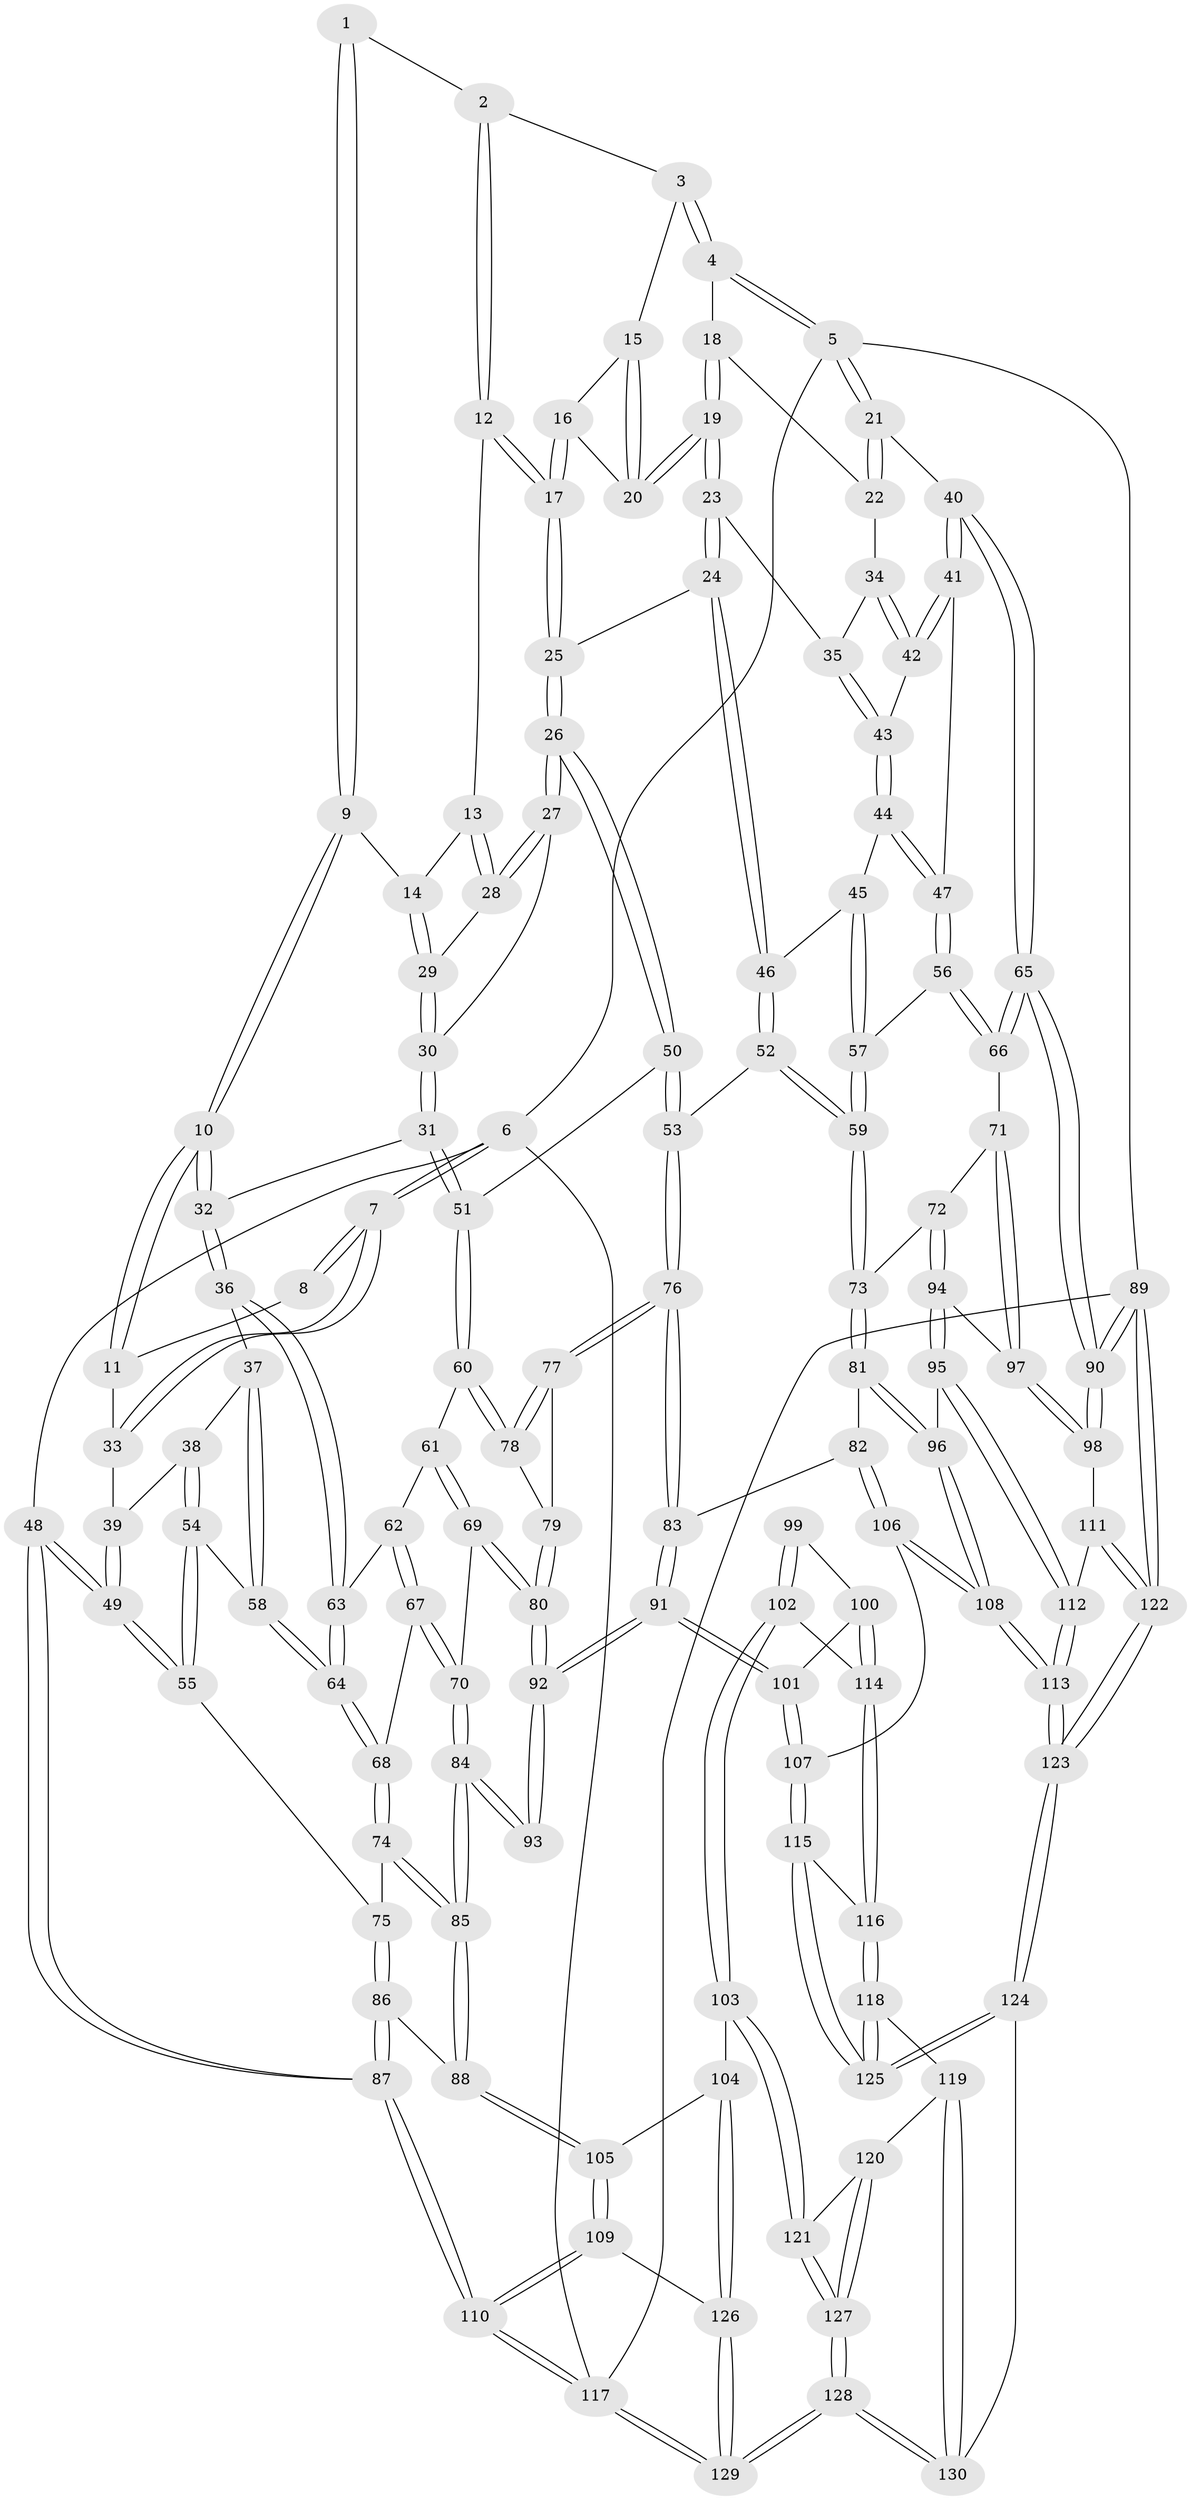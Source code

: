 // coarse degree distribution, {4: 0.38461538461538464, 8: 0.015384615384615385, 3: 0.07692307692307693, 2: 0.046153846153846156, 5: 0.36923076923076925, 6: 0.09230769230769231, 7: 0.015384615384615385}
// Generated by graph-tools (version 1.1) at 2025/21/03/04/25 18:21:39]
// undirected, 130 vertices, 322 edges
graph export_dot {
graph [start="1"]
  node [color=gray90,style=filled];
  1 [pos="+0.41317585733803486+0"];
  2 [pos="+0.7112560993549055+0"];
  3 [pos="+0.7833541923890216+0"];
  4 [pos="+0.8847606878677153+0"];
  5 [pos="+1+0"];
  6 [pos="+0+0"];
  7 [pos="+0+0"];
  8 [pos="+0.24101997891181845+0"];
  9 [pos="+0.41911911773931515+0.005524072738652383"];
  10 [pos="+0.26524820661059423+0.11115370272571522"];
  11 [pos="+0.22167345633694588+0.06742360788940056"];
  12 [pos="+0.6491361167134223+0"];
  13 [pos="+0.5273105835150494+0.07409982364811428"];
  14 [pos="+0.4510965058127799+0.061039843099278505"];
  15 [pos="+0.753559580078706+0.02407047754239979"];
  16 [pos="+0.7296507307527774+0.08973654910391328"];
  17 [pos="+0.6613202095644516+0.09377399012382329"];
  18 [pos="+0.8799736274798763+0"];
  19 [pos="+0.8152472025269786+0.1514810035209985"];
  20 [pos="+0.7573227809071096+0.0980669964792437"];
  21 [pos="+1+0.07526459274601988"];
  22 [pos="+0.9561700103182816+0.12386510218192279"];
  23 [pos="+0.8151096637569173+0.15907264451709474"];
  24 [pos="+0.7827936163454348+0.19054332119262343"];
  25 [pos="+0.6487973527627273+0.1546112391744345"];
  26 [pos="+0.6093553932082064+0.18313877084335023"];
  27 [pos="+0.5945265632814359+0.17410897980503504"];
  28 [pos="+0.5776584826423293+0.15287975644502488"];
  29 [pos="+0.43652386873880056+0.1289915465534724"];
  30 [pos="+0.41794449067050493+0.186189246301767"];
  31 [pos="+0.40859720574534936+0.19839220219277556"];
  32 [pos="+0.2899702843334422+0.20694419364435665"];
  33 [pos="+0.10343249481679528+0.09262802257372482"];
  34 [pos="+0.9442355180162036+0.14719795890374338"];
  35 [pos="+0.8153978796533282+0.15915986809572844"];
  36 [pos="+0.27705107806162305+0.22617697746796292"];
  37 [pos="+0.20229355588621836+0.2264493200576444"];
  38 [pos="+0.16356569379624608+0.21990089553474046"];
  39 [pos="+0.07929331146754007+0.1745047557842646"];
  40 [pos="+1+0.30212609656488804"];
  41 [pos="+1+0.29068208895284986"];
  42 [pos="+0.9599538712687194+0.20710612993244218"];
  43 [pos="+0.897958940105179+0.22732461585762787"];
  44 [pos="+0.8960772772891229+0.23891435942819014"];
  45 [pos="+0.8649371173367307+0.2731992408840855"];
  46 [pos="+0.780274376214947+0.233757992495262"];
  47 [pos="+0.9529810230280447+0.33172257683732403"];
  48 [pos="+0+0.32623185943256644"];
  49 [pos="+0+0.32551106586953593"];
  50 [pos="+0.5914617524893113+0.3368563431927973"];
  51 [pos="+0.5110850740137511+0.35015503251375996"];
  52 [pos="+0.7186775690697709+0.3895446532802405"];
  53 [pos="+0.6375446358530055+0.363756984835827"];
  54 [pos="+0.07645018313817302+0.36165921779659216"];
  55 [pos="+0+0.3575150443167452"];
  56 [pos="+0.8959529849960648+0.36902159128111084"];
  57 [pos="+0.8901964150792749+0.3692286823161891"];
  58 [pos="+0.10887951878342937+0.3692109359326122"];
  59 [pos="+0.7480988034808472+0.4203418938035347"];
  60 [pos="+0.4895485263552827+0.37027684585168624"];
  61 [pos="+0.33853258314937784+0.3694128933157294"];
  62 [pos="+0.30193805403395735+0.3568621901520662"];
  63 [pos="+0.27730345230744147+0.3415970785649004"];
  64 [pos="+0.19349779638620698+0.402014945212081"];
  65 [pos="+1+0.5601356914344024"];
  66 [pos="+1+0.5608793969616725"];
  67 [pos="+0.3095155621983933+0.4931829406640055"];
  68 [pos="+0.1959581292621111+0.457588072301342"];
  69 [pos="+0.373870315139624+0.5275217846342796"];
  70 [pos="+0.34599147982616457+0.5329929421780432"];
  71 [pos="+0.9918138979976125+0.5729526322811215"];
  72 [pos="+0.830417395898573+0.5539873062452871"];
  73 [pos="+0.7571887512545892+0.48267881888365566"];
  74 [pos="+0.18784737964168072+0.4859789185271172"];
  75 [pos="+0.06271163810246354+0.4997708753626027"];
  76 [pos="+0.5542380417645897+0.5649941516252563"];
  77 [pos="+0.5412373269827794+0.545349049586167"];
  78 [pos="+0.4779709266946243+0.42057109080211236"];
  79 [pos="+0.4130525403924388+0.5045388467036971"];
  80 [pos="+0.38912128727307227+0.5294224325426276"];
  81 [pos="+0.6222867837234107+0.6245408595337932"];
  82 [pos="+0.6199340274554215+0.6252318502013906"];
  83 [pos="+0.5641249167696438+0.6141071229493645"];
  84 [pos="+0.24674582994250674+0.6224324117779003"];
  85 [pos="+0.20190994530675438+0.6268639400464087"];
  86 [pos="+0.06935247046651014+0.5514708989557038"];
  87 [pos="+0+0.6842814083579819"];
  88 [pos="+0.17300757813752426+0.6518603079665949"];
  89 [pos="+1+1"];
  90 [pos="+1+1"];
  91 [pos="+0.478237108788729+0.6529001461683743"];
  92 [pos="+0.47068405331988433+0.6477938688037326"];
  93 [pos="+0.30535565377354923+0.6584393371066343"];
  94 [pos="+0.7939901168070429+0.7159382698082247"];
  95 [pos="+0.7892058302389262+0.7212651883943795"];
  96 [pos="+0.779081715444544+0.721288888099461"];
  97 [pos="+0.9210570671989411+0.705524330314263"];
  98 [pos="+0.9704213176609358+0.8133231389455658"];
  99 [pos="+0.3078779567251783+0.6644535067478952"];
  100 [pos="+0.4246159766672762+0.758760199082351"];
  101 [pos="+0.472917440093549+0.682135597247787"];
  102 [pos="+0.34217257973135673+0.8180741300741847"];
  103 [pos="+0.2643343134076312+0.8496352325241872"];
  104 [pos="+0.23034889787345925+0.8460837734017522"];
  105 [pos="+0.15784307884523152+0.6800550383643593"];
  106 [pos="+0.6260193698209915+0.8237140859012999"];
  107 [pos="+0.5947888701775842+0.828660722548468"];
  108 [pos="+0.6359437553453209+0.8277423466071849"];
  109 [pos="+0+0.7626061337986793"];
  110 [pos="+0+0.7601004103352595"];
  111 [pos="+0.8373686690272794+0.8361815345992953"];
  112 [pos="+0.8333820443260983+0.8349500782688472"];
  113 [pos="+0.7165304714248271+0.9302174495785346"];
  114 [pos="+0.3998078847000065+0.813752901620657"];
  115 [pos="+0.5365871029665216+0.8662213451920926"];
  116 [pos="+0.45087638099951555+0.8666453620764635"];
  117 [pos="+0+1"];
  118 [pos="+0.44375361557176957+0.9003560398536736"];
  119 [pos="+0.427467070788679+0.9380534941607012"];
  120 [pos="+0.4098661098245201+0.9422182445678846"];
  121 [pos="+0.3117411771692648+0.9388331121025869"];
  122 [pos="+1+1"];
  123 [pos="+0.715949915222325+1"];
  124 [pos="+0.6289981391429389+1"];
  125 [pos="+0.5781321021256767+1"];
  126 [pos="+0.15715953478240974+0.9179503771338223"];
  127 [pos="+0.3199557249931376+1"];
  128 [pos="+0.3010850088030228+1"];
  129 [pos="+0.08056909616691076+1"];
  130 [pos="+0.46380380903484947+1"];
  1 -- 2;
  1 -- 9;
  1 -- 9;
  2 -- 3;
  2 -- 12;
  2 -- 12;
  3 -- 4;
  3 -- 4;
  3 -- 15;
  4 -- 5;
  4 -- 5;
  4 -- 18;
  5 -- 6;
  5 -- 21;
  5 -- 21;
  5 -- 89;
  6 -- 7;
  6 -- 7;
  6 -- 48;
  6 -- 117;
  7 -- 8;
  7 -- 8;
  7 -- 33;
  7 -- 33;
  8 -- 11;
  9 -- 10;
  9 -- 10;
  9 -- 14;
  10 -- 11;
  10 -- 11;
  10 -- 32;
  10 -- 32;
  11 -- 33;
  12 -- 13;
  12 -- 17;
  12 -- 17;
  13 -- 14;
  13 -- 28;
  13 -- 28;
  14 -- 29;
  14 -- 29;
  15 -- 16;
  15 -- 20;
  15 -- 20;
  16 -- 17;
  16 -- 17;
  16 -- 20;
  17 -- 25;
  17 -- 25;
  18 -- 19;
  18 -- 19;
  18 -- 22;
  19 -- 20;
  19 -- 20;
  19 -- 23;
  19 -- 23;
  21 -- 22;
  21 -- 22;
  21 -- 40;
  22 -- 34;
  23 -- 24;
  23 -- 24;
  23 -- 35;
  24 -- 25;
  24 -- 46;
  24 -- 46;
  25 -- 26;
  25 -- 26;
  26 -- 27;
  26 -- 27;
  26 -- 50;
  26 -- 50;
  27 -- 28;
  27 -- 28;
  27 -- 30;
  28 -- 29;
  29 -- 30;
  29 -- 30;
  30 -- 31;
  30 -- 31;
  31 -- 32;
  31 -- 51;
  31 -- 51;
  32 -- 36;
  32 -- 36;
  33 -- 39;
  34 -- 35;
  34 -- 42;
  34 -- 42;
  35 -- 43;
  35 -- 43;
  36 -- 37;
  36 -- 63;
  36 -- 63;
  37 -- 38;
  37 -- 58;
  37 -- 58;
  38 -- 39;
  38 -- 54;
  38 -- 54;
  39 -- 49;
  39 -- 49;
  40 -- 41;
  40 -- 41;
  40 -- 65;
  40 -- 65;
  41 -- 42;
  41 -- 42;
  41 -- 47;
  42 -- 43;
  43 -- 44;
  43 -- 44;
  44 -- 45;
  44 -- 47;
  44 -- 47;
  45 -- 46;
  45 -- 57;
  45 -- 57;
  46 -- 52;
  46 -- 52;
  47 -- 56;
  47 -- 56;
  48 -- 49;
  48 -- 49;
  48 -- 87;
  48 -- 87;
  49 -- 55;
  49 -- 55;
  50 -- 51;
  50 -- 53;
  50 -- 53;
  51 -- 60;
  51 -- 60;
  52 -- 53;
  52 -- 59;
  52 -- 59;
  53 -- 76;
  53 -- 76;
  54 -- 55;
  54 -- 55;
  54 -- 58;
  55 -- 75;
  56 -- 57;
  56 -- 66;
  56 -- 66;
  57 -- 59;
  57 -- 59;
  58 -- 64;
  58 -- 64;
  59 -- 73;
  59 -- 73;
  60 -- 61;
  60 -- 78;
  60 -- 78;
  61 -- 62;
  61 -- 69;
  61 -- 69;
  62 -- 63;
  62 -- 67;
  62 -- 67;
  63 -- 64;
  63 -- 64;
  64 -- 68;
  64 -- 68;
  65 -- 66;
  65 -- 66;
  65 -- 90;
  65 -- 90;
  66 -- 71;
  67 -- 68;
  67 -- 70;
  67 -- 70;
  68 -- 74;
  68 -- 74;
  69 -- 70;
  69 -- 80;
  69 -- 80;
  70 -- 84;
  70 -- 84;
  71 -- 72;
  71 -- 97;
  71 -- 97;
  72 -- 73;
  72 -- 94;
  72 -- 94;
  73 -- 81;
  73 -- 81;
  74 -- 75;
  74 -- 85;
  74 -- 85;
  75 -- 86;
  75 -- 86;
  76 -- 77;
  76 -- 77;
  76 -- 83;
  76 -- 83;
  77 -- 78;
  77 -- 78;
  77 -- 79;
  78 -- 79;
  79 -- 80;
  79 -- 80;
  80 -- 92;
  80 -- 92;
  81 -- 82;
  81 -- 96;
  81 -- 96;
  82 -- 83;
  82 -- 106;
  82 -- 106;
  83 -- 91;
  83 -- 91;
  84 -- 85;
  84 -- 85;
  84 -- 93;
  84 -- 93;
  85 -- 88;
  85 -- 88;
  86 -- 87;
  86 -- 87;
  86 -- 88;
  87 -- 110;
  87 -- 110;
  88 -- 105;
  88 -- 105;
  89 -- 90;
  89 -- 90;
  89 -- 122;
  89 -- 122;
  89 -- 117;
  90 -- 98;
  90 -- 98;
  91 -- 92;
  91 -- 92;
  91 -- 101;
  91 -- 101;
  92 -- 93;
  92 -- 93;
  94 -- 95;
  94 -- 95;
  94 -- 97;
  95 -- 96;
  95 -- 112;
  95 -- 112;
  96 -- 108;
  96 -- 108;
  97 -- 98;
  97 -- 98;
  98 -- 111;
  99 -- 100;
  99 -- 102;
  99 -- 102;
  100 -- 101;
  100 -- 114;
  100 -- 114;
  101 -- 107;
  101 -- 107;
  102 -- 103;
  102 -- 103;
  102 -- 114;
  103 -- 104;
  103 -- 121;
  103 -- 121;
  104 -- 105;
  104 -- 126;
  104 -- 126;
  105 -- 109;
  105 -- 109;
  106 -- 107;
  106 -- 108;
  106 -- 108;
  107 -- 115;
  107 -- 115;
  108 -- 113;
  108 -- 113;
  109 -- 110;
  109 -- 110;
  109 -- 126;
  110 -- 117;
  110 -- 117;
  111 -- 112;
  111 -- 122;
  111 -- 122;
  112 -- 113;
  112 -- 113;
  113 -- 123;
  113 -- 123;
  114 -- 116;
  114 -- 116;
  115 -- 116;
  115 -- 125;
  115 -- 125;
  116 -- 118;
  116 -- 118;
  117 -- 129;
  117 -- 129;
  118 -- 119;
  118 -- 125;
  118 -- 125;
  119 -- 120;
  119 -- 130;
  119 -- 130;
  120 -- 121;
  120 -- 127;
  120 -- 127;
  121 -- 127;
  121 -- 127;
  122 -- 123;
  122 -- 123;
  123 -- 124;
  123 -- 124;
  124 -- 125;
  124 -- 125;
  124 -- 130;
  126 -- 129;
  126 -- 129;
  127 -- 128;
  127 -- 128;
  128 -- 129;
  128 -- 129;
  128 -- 130;
  128 -- 130;
}
